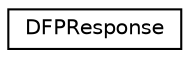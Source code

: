 digraph "Graphical Class Hierarchy"
{
  edge [fontname="Helvetica",fontsize="10",labelfontname="Helvetica",labelfontsize="10"];
  node [fontname="Helvetica",fontsize="10",shape=record];
  rankdir="LR";
  Node0 [label="DFPResponse",height=0.2,width=0.4,color="black", fillcolor="white", style="filled",URL="$structDFPResponse.html",tooltip="A response to a query set to a DFPlayerMini object. "];
}
